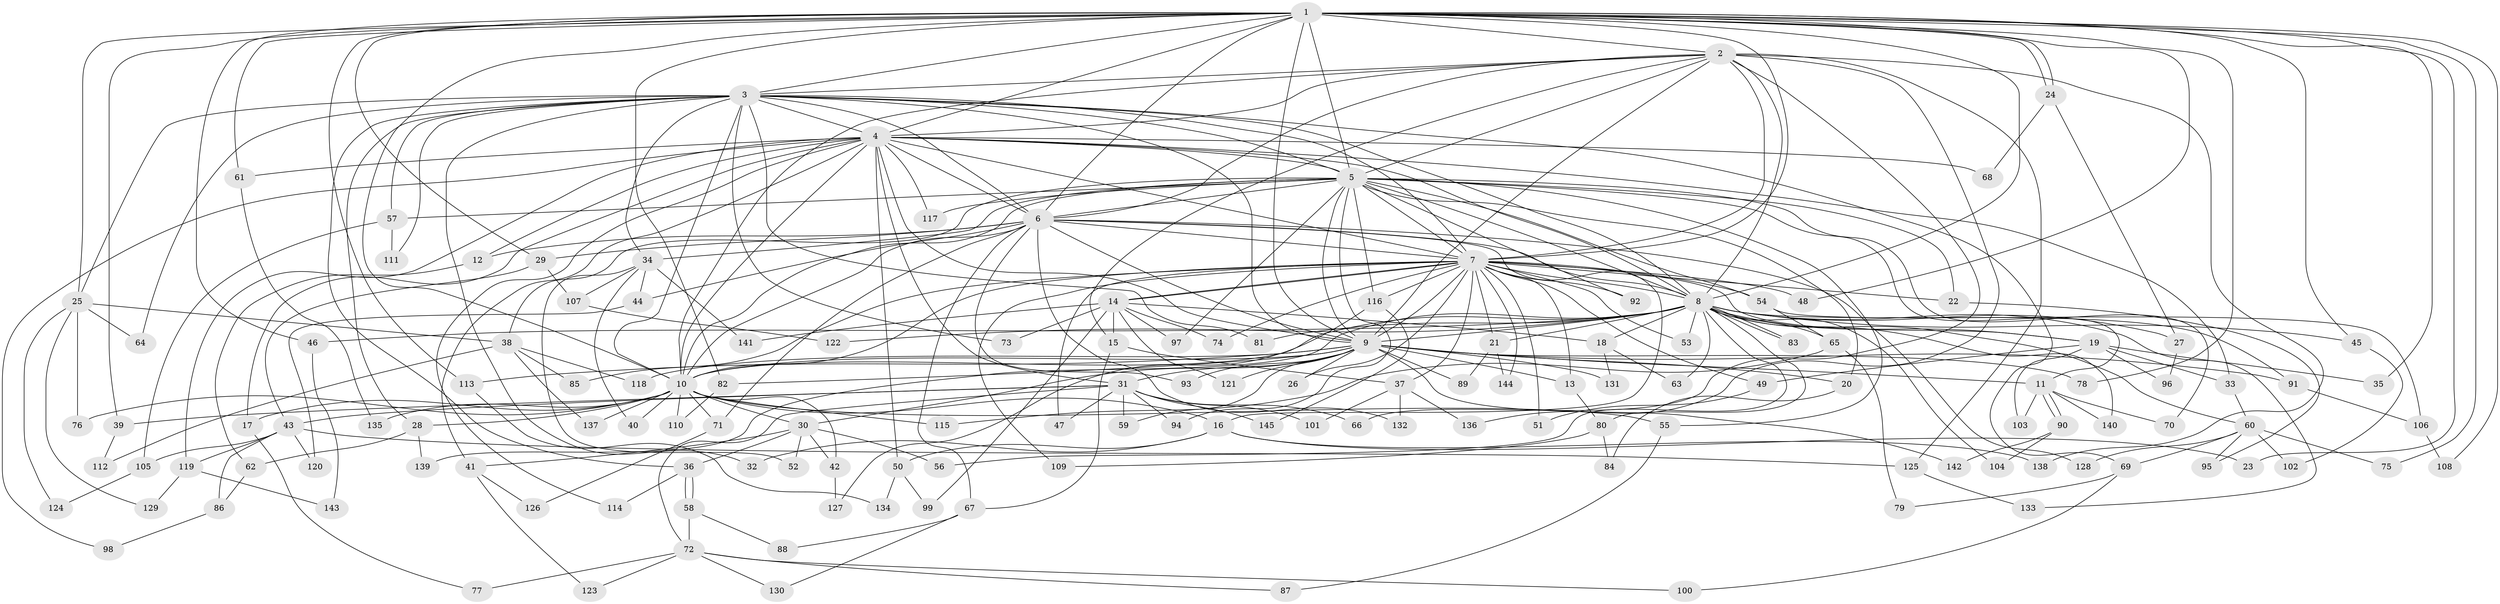 // coarse degree distribution, {20: 0.017241379310344827, 19: 0.017241379310344827, 26: 0.017241379310344827, 14: 0.05172413793103448, 18: 0.034482758620689655, 15: 0.017241379310344827, 7: 0.1206896551724138, 8: 0.05172413793103448, 9: 0.017241379310344827, 4: 0.034482758620689655, 3: 0.13793103448275862, 2: 0.3275862068965517, 11: 0.017241379310344827, 6: 0.017241379310344827, 5: 0.10344827586206896, 1: 0.017241379310344827}
// Generated by graph-tools (version 1.1) at 2025/49/03/04/25 22:49:24]
// undirected, 145 vertices, 315 edges
graph export_dot {
  node [color=gray90,style=filled];
  1;
  2;
  3;
  4;
  5;
  6;
  7;
  8;
  9;
  10;
  11;
  12;
  13;
  14;
  15;
  16;
  17;
  18;
  19;
  20;
  21;
  22;
  23;
  24;
  25;
  26;
  27;
  28;
  29;
  30;
  31;
  32;
  33;
  34;
  35;
  36;
  37;
  38;
  39;
  40;
  41;
  42;
  43;
  44;
  45;
  46;
  47;
  48;
  49;
  50;
  51;
  52;
  53;
  54;
  55;
  56;
  57;
  58;
  59;
  60;
  61;
  62;
  63;
  64;
  65;
  66;
  67;
  68;
  69;
  70;
  71;
  72;
  73;
  74;
  75;
  76;
  77;
  78;
  79;
  80;
  81;
  82;
  83;
  84;
  85;
  86;
  87;
  88;
  89;
  90;
  91;
  92;
  93;
  94;
  95;
  96;
  97;
  98;
  99;
  100;
  101;
  102;
  103;
  104;
  105;
  106;
  107;
  108;
  109;
  110;
  111;
  112;
  113;
  114;
  115;
  116;
  117;
  118;
  119;
  120;
  121;
  122;
  123;
  124;
  125;
  126;
  127;
  128;
  129;
  130;
  131;
  132;
  133;
  134;
  135;
  136;
  137;
  138;
  139;
  140;
  141;
  142;
  143;
  144;
  145;
  1 -- 2;
  1 -- 3;
  1 -- 4;
  1 -- 5;
  1 -- 6;
  1 -- 7;
  1 -- 8;
  1 -- 9;
  1 -- 10;
  1 -- 23;
  1 -- 24;
  1 -- 24;
  1 -- 25;
  1 -- 29;
  1 -- 35;
  1 -- 39;
  1 -- 45;
  1 -- 46;
  1 -- 48;
  1 -- 61;
  1 -- 75;
  1 -- 78;
  1 -- 82;
  1 -- 108;
  1 -- 113;
  2 -- 3;
  2 -- 4;
  2 -- 5;
  2 -- 6;
  2 -- 7;
  2 -- 8;
  2 -- 9;
  2 -- 10;
  2 -- 15;
  2 -- 66;
  2 -- 125;
  2 -- 136;
  2 -- 138;
  3 -- 4;
  3 -- 5;
  3 -- 6;
  3 -- 7;
  3 -- 8;
  3 -- 9;
  3 -- 10;
  3 -- 25;
  3 -- 28;
  3 -- 32;
  3 -- 34;
  3 -- 36;
  3 -- 57;
  3 -- 64;
  3 -- 69;
  3 -- 73;
  3 -- 81;
  3 -- 111;
  4 -- 5;
  4 -- 6;
  4 -- 7;
  4 -- 8;
  4 -- 9;
  4 -- 10;
  4 -- 12;
  4 -- 17;
  4 -- 31;
  4 -- 33;
  4 -- 41;
  4 -- 50;
  4 -- 61;
  4 -- 68;
  4 -- 98;
  4 -- 114;
  4 -- 117;
  4 -- 119;
  5 -- 6;
  5 -- 7;
  5 -- 8;
  5 -- 9;
  5 -- 10;
  5 -- 11;
  5 -- 20;
  5 -- 22;
  5 -- 34;
  5 -- 38;
  5 -- 54;
  5 -- 55;
  5 -- 57;
  5 -- 70;
  5 -- 92;
  5 -- 94;
  5 -- 97;
  5 -- 116;
  5 -- 117;
  6 -- 7;
  6 -- 8;
  6 -- 9;
  6 -- 10;
  6 -- 12;
  6 -- 16;
  6 -- 29;
  6 -- 44;
  6 -- 67;
  6 -- 71;
  6 -- 93;
  6 -- 128;
  6 -- 132;
  7 -- 8;
  7 -- 9;
  7 -- 10;
  7 -- 13;
  7 -- 14;
  7 -- 14;
  7 -- 19;
  7 -- 21;
  7 -- 22;
  7 -- 26;
  7 -- 37;
  7 -- 47;
  7 -- 48;
  7 -- 49;
  7 -- 51;
  7 -- 53;
  7 -- 54;
  7 -- 74;
  7 -- 85;
  7 -- 92;
  7 -- 109;
  7 -- 116;
  7 -- 144;
  8 -- 9;
  8 -- 10;
  8 -- 18;
  8 -- 19;
  8 -- 21;
  8 -- 27;
  8 -- 45;
  8 -- 46;
  8 -- 53;
  8 -- 56;
  8 -- 60;
  8 -- 63;
  8 -- 65;
  8 -- 80;
  8 -- 81;
  8 -- 83;
  8 -- 83;
  8 -- 91;
  8 -- 104;
  8 -- 122;
  8 -- 133;
  8 -- 139;
  8 -- 140;
  9 -- 10;
  9 -- 11;
  9 -- 13;
  9 -- 20;
  9 -- 26;
  9 -- 30;
  9 -- 31;
  9 -- 59;
  9 -- 78;
  9 -- 82;
  9 -- 89;
  9 -- 91;
  9 -- 93;
  9 -- 113;
  9 -- 118;
  9 -- 121;
  9 -- 131;
  9 -- 142;
  10 -- 16;
  10 -- 17;
  10 -- 28;
  10 -- 30;
  10 -- 40;
  10 -- 42;
  10 -- 55;
  10 -- 71;
  10 -- 76;
  10 -- 110;
  10 -- 115;
  10 -- 135;
  10 -- 137;
  11 -- 70;
  11 -- 90;
  11 -- 90;
  11 -- 103;
  11 -- 140;
  12 -- 62;
  13 -- 80;
  14 -- 15;
  14 -- 18;
  14 -- 73;
  14 -- 74;
  14 -- 97;
  14 -- 99;
  14 -- 121;
  14 -- 141;
  15 -- 37;
  15 -- 67;
  16 -- 23;
  16 -- 32;
  16 -- 50;
  16 -- 138;
  17 -- 77;
  18 -- 63;
  18 -- 131;
  19 -- 33;
  19 -- 35;
  19 -- 49;
  19 -- 96;
  19 -- 103;
  20 -- 84;
  21 -- 89;
  21 -- 144;
  22 -- 95;
  24 -- 27;
  24 -- 68;
  25 -- 38;
  25 -- 64;
  25 -- 76;
  25 -- 124;
  25 -- 129;
  27 -- 96;
  28 -- 62;
  28 -- 139;
  29 -- 43;
  29 -- 107;
  30 -- 36;
  30 -- 41;
  30 -- 42;
  30 -- 52;
  30 -- 56;
  31 -- 39;
  31 -- 43;
  31 -- 47;
  31 -- 59;
  31 -- 66;
  31 -- 72;
  31 -- 94;
  31 -- 101;
  31 -- 145;
  33 -- 60;
  34 -- 40;
  34 -- 44;
  34 -- 52;
  34 -- 107;
  34 -- 141;
  36 -- 58;
  36 -- 58;
  36 -- 114;
  37 -- 101;
  37 -- 132;
  37 -- 136;
  38 -- 85;
  38 -- 112;
  38 -- 118;
  38 -- 137;
  39 -- 112;
  41 -- 123;
  41 -- 126;
  42 -- 127;
  43 -- 86;
  43 -- 105;
  43 -- 119;
  43 -- 120;
  43 -- 125;
  44 -- 120;
  45 -- 102;
  46 -- 143;
  49 -- 51;
  50 -- 99;
  50 -- 134;
  54 -- 65;
  54 -- 106;
  55 -- 87;
  57 -- 105;
  57 -- 111;
  58 -- 72;
  58 -- 88;
  60 -- 69;
  60 -- 75;
  60 -- 95;
  60 -- 102;
  60 -- 128;
  61 -- 135;
  62 -- 86;
  65 -- 79;
  65 -- 115;
  67 -- 88;
  67 -- 130;
  69 -- 79;
  69 -- 100;
  71 -- 126;
  72 -- 77;
  72 -- 87;
  72 -- 100;
  72 -- 123;
  72 -- 130;
  80 -- 84;
  80 -- 109;
  82 -- 110;
  86 -- 98;
  90 -- 104;
  90 -- 142;
  91 -- 106;
  105 -- 124;
  106 -- 108;
  107 -- 122;
  113 -- 134;
  116 -- 127;
  116 -- 145;
  119 -- 129;
  119 -- 143;
  125 -- 133;
}
